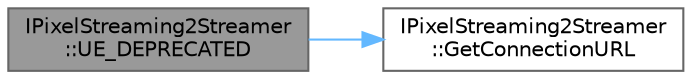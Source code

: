 digraph "IPixelStreaming2Streamer::UE_DEPRECATED"
{
 // INTERACTIVE_SVG=YES
 // LATEX_PDF_SIZE
  bgcolor="transparent";
  edge [fontname=Helvetica,fontsize=10,labelfontname=Helvetica,labelfontsize=10];
  node [fontname=Helvetica,fontsize=10,shape=box,height=0.2,width=0.4];
  rankdir="LR";
  Node1 [id="Node000001",label="IPixelStreaming2Streamer\l::UE_DEPRECATED",height=0.2,width=0.4,color="gray40", fillcolor="grey60", style="filled", fontcolor="black",tooltip="Get the Signalling Server URL."];
  Node1 -> Node2 [id="edge1_Node000001_Node000002",color="steelblue1",style="solid",tooltip=" "];
  Node2 [id="Node000002",label="IPixelStreaming2Streamer\l::GetConnectionURL",height=0.2,width=0.4,color="grey40", fillcolor="white", style="filled",URL="$d1/d54/classIPixelStreaming2Streamer.html#af3e73939e4ce65c03a5e074654122779",tooltip="Get the URL this streamer will connect to."];
}
